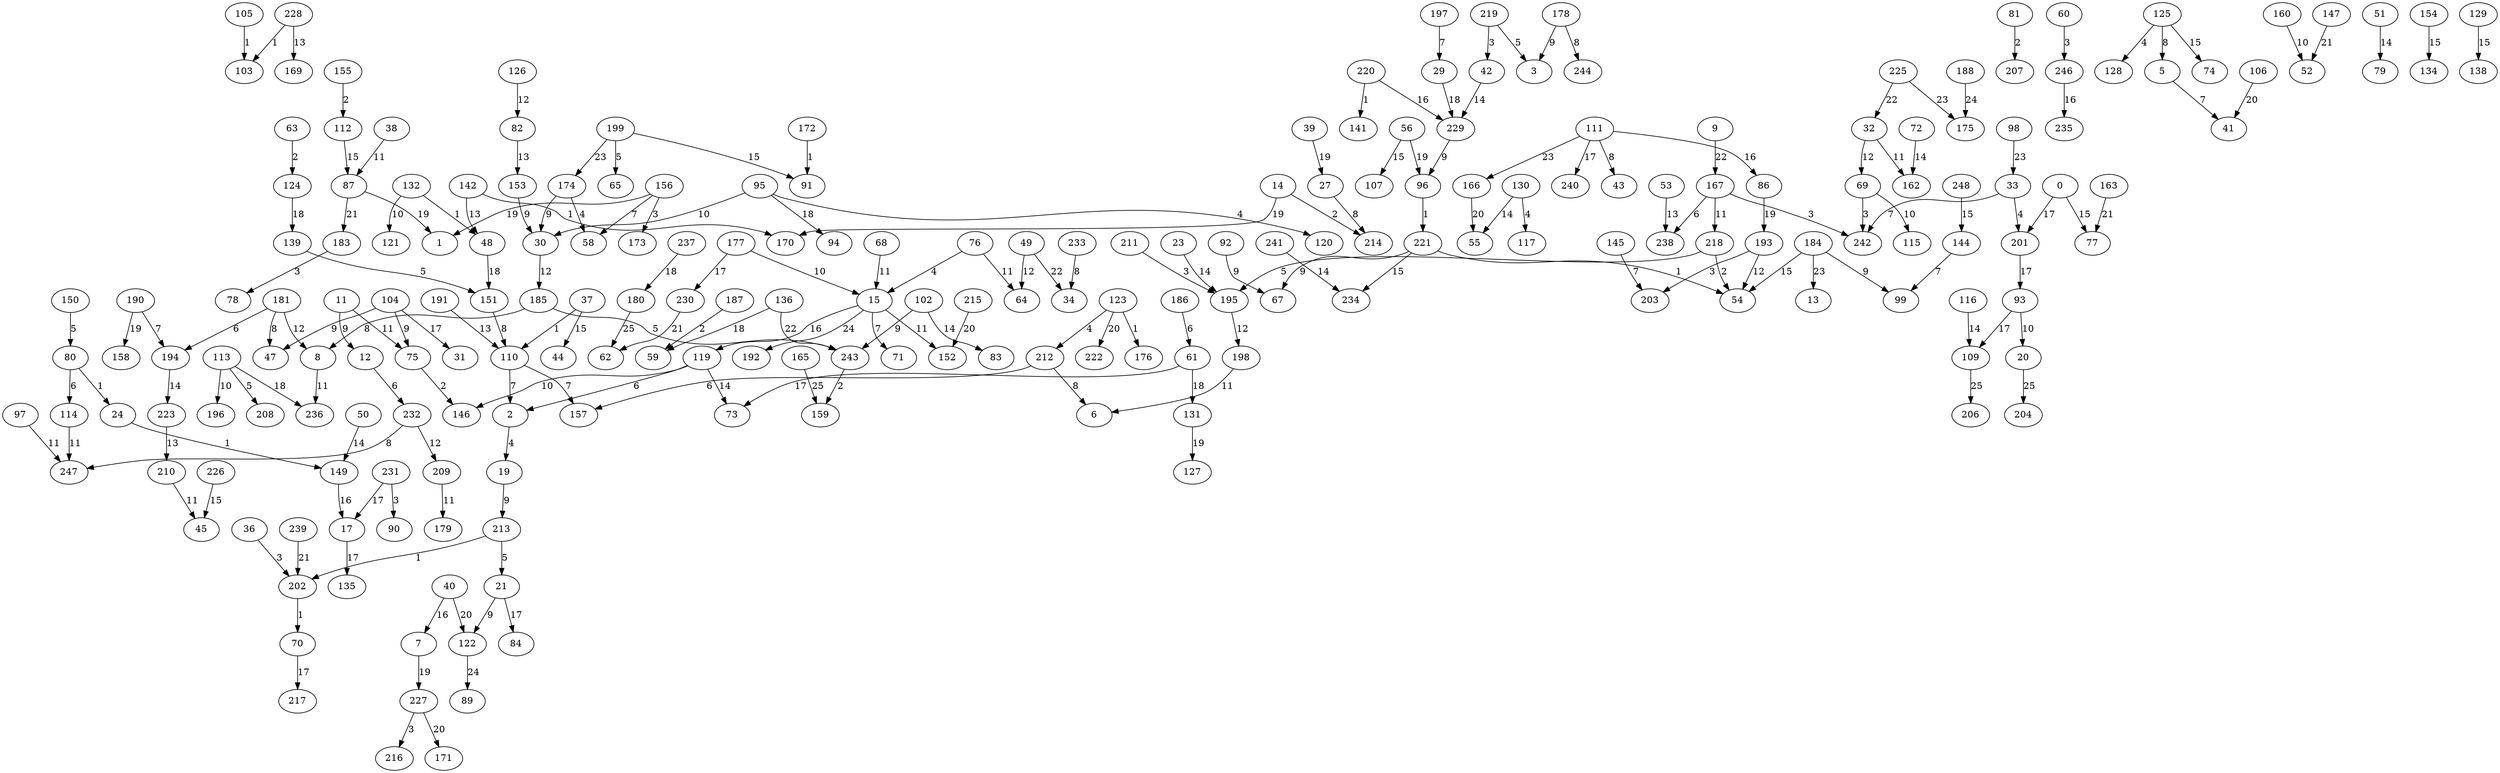 digraph G {
	105 -> 103 [label="1"];
	132 -> 48 [label="1"];
	37 -> 110 [label="1"];
	228 -> 103 [label="1"];
	220 -> 141 [label="1"];
	202 -> 70 [label="1"];
	213 -> 202 [label="1"];
	221 -> 54 [label="1"];
	172 -> 91 [label="1"];
	24 -> 149 [label="1"];
	96 -> 221 [label="1"];
	80 -> 24 [label="1"];
	142 -> 170 [label="1"];
	123 -> 176 [label="1"];
	81 -> 207 [label="2"];
	75 -> 146 [label="2"];
	63 -> 124 [label="2"];
	218 -> 54 [label="2"];
	243 -> 159 [label="2"];
	187 -> 59 [label="2"];
	14 -> 214 [label="2"];
	155 -> 112 [label="2"];
	69 -> 242 [label="3"];
	60 -> 246 [label="3"];
	183 -> 78 [label="3"];
	211 -> 195 [label="3"];
	231 -> 90 [label="3"];
	36 -> 202 [label="3"];
	156 -> 173 [label="3"];
	193 -> 203 [label="3"];
	219 -> 42 [label="3"];
	227 -> 216 [label="3"];
	167 -> 242 [label="3"];
	33 -> 201 [label="4"];
	130 -> 117 [label="4"];
	2 -> 19 [label="4"];
	174 -> 58 [label="4"];
	125 -> 128 [label="4"];
	76 -> 15 [label="4"];
	123 -> 212 [label="4"];
	95 -> 120 [label="4"];
	113 -> 208 [label="5"];
	219 -> 3 [label="5"];
	199 -> 65 [label="5"];
	213 -> 21 [label="5"];
	185 -> 243 [label="5"];
	150 -> 80 [label="5"];
	218 -> 195 [label="5"];
	139 -> 151 [label="5"];
	212 -> 157 [label="6"];
	167 -> 238 [label="6"];
	12 -> 232 [label="6"];
	181 -> 194 [label="6"];
	119 -> 2 [label="6"];
	80 -> 114 [label="6"];
	186 -> 61 [label="6"];
	110 -> 2 [label="7"];
	197 -> 29 [label="7"];
	110 -> 157 [label="7"];
	15 -> 71 [label="7"];
	144 -> 99 [label="7"];
	33 -> 242 [label="7"];
	190 -> 194 [label="7"];
	5 -> 41 [label="7"];
	156 -> 58 [label="7"];
	145 -> 203 [label="7"];
	125 -> 5 [label="8"];
	181 -> 47 [label="8"];
	212 -> 6 [label="8"];
	27 -> 214 [label="8"];
	151 -> 110 [label="8"];
	233 -> 34 [label="8"];
	111 -> 43 [label="8"];
	178 -> 244 [label="8"];
	232 -> 247 [label="8"];
	185 -> 8 [label="8"];
	184 -> 99 [label="9"];
	229 -> 96 [label="9"];
	11 -> 12 [label="9"];
	104 -> 75 [label="9"];
	178 -> 3 [label="9"];
	19 -> 213 [label="9"];
	21 -> 122 [label="9"];
	102 -> 243 [label="9"];
	104 -> 47 [label="9"];
	174 -> 30 [label="9"];
	221 -> 67 [label="9"];
	153 -> 30 [label="9"];
	92 -> 67 [label="9"];
	69 -> 115 [label="10"];
	93 -> 20 [label="10"];
	95 -> 30 [label="10"];
	132 -> 121 [label="10"];
	177 -> 15 [label="10"];
	119 -> 146 [label="10"];
	113 -> 196 [label="10"];
	160 -> 52 [label="10"];
	32 -> 162 [label="11"];
	38 -> 87 [label="11"];
	68 -> 15 [label="11"];
	15 -> 152 [label="11"];
	97 -> 247 [label="11"];
	198 -> 6 [label="11"];
	114 -> 247 [label="11"];
	11 -> 75 [label="11"];
	167 -> 218 [label="11"];
	210 -> 45 [label="11"];
	8 -> 236 [label="11"];
	209 -> 179 [label="11"];
	76 -> 64 [label="11"];
	30 -> 185 [label="12"];
	181 -> 8 [label="12"];
	126 -> 82 [label="12"];
	32 -> 69 [label="12"];
	195 -> 198 [label="12"];
	193 -> 54 [label="12"];
	232 -> 209 [label="12"];
	49 -> 64 [label="12"];
	82 -> 153 [label="13"];
	53 -> 238 [label="13"];
	142 -> 48 [label="13"];
	191 -> 110 [label="13"];
	223 -> 210 [label="13"];
	228 -> 169 [label="13"];
	194 -> 223 [label="14"];
	119 -> 73 [label="14"];
	42 -> 229 [label="14"];
	51 -> 79 [label="14"];
	130 -> 55 [label="14"];
	241 -> 234 [label="14"];
	72 -> 162 [label="14"];
	102 -> 83 [label="14"];
	50 -> 149 [label="14"];
	116 -> 109 [label="14"];
	23 -> 195 [label="14"];
	154 -> 134 [label="15"];
	37 -> 44 [label="15"];
	221 -> 234 [label="15"];
	184 -> 54 [label="15"];
	0 -> 77 [label="15"];
	226 -> 45 [label="15"];
	125 -> 74 [label="15"];
	112 -> 87 [label="15"];
	248 -> 144 [label="15"];
	129 -> 138 [label="15"];
	199 -> 91 [label="15"];
	56 -> 107 [label="15"];
	149 -> 17 [label="16"];
	246 -> 235 [label="16"];
	15 -> 119 [label="16"];
	40 -> 7 [label="16"];
	220 -> 229 [label="16"];
	111 -> 86 [label="16"];
	201 -> 93 [label="17"];
	93 -> 109 [label="17"];
	61 -> 73 [label="17"];
	17 -> 135 [label="17"];
	21 -> 84 [label="17"];
	177 -> 230 [label="17"];
	0 -> 201 [label="17"];
	70 -> 217 [label="17"];
	231 -> 17 [label="17"];
	111 -> 240 [label="17"];
	104 -> 31 [label="17"];
	95 -> 94 [label="18"];
	48 -> 151 [label="18"];
	124 -> 139 [label="18"];
	29 -> 229 [label="18"];
	61 -> 131 [label="18"];
	136 -> 59 [label="18"];
	113 -> 236 [label="18"];
	237 -> 180 [label="18"];
	56 -> 96 [label="19"];
	131 -> 127 [label="19"];
	14 -> 170 [label="19"];
	7 -> 227 [label="19"];
	39 -> 27 [label="19"];
	86 -> 193 [label="19"];
	190 -> 158 [label="19"];
	156 -> 1 [label="19"];
	87 -> 1 [label="19"];
	40 -> 122 [label="20"];
	215 -> 152 [label="20"];
	227 -> 171 [label="20"];
	123 -> 222 [label="20"];
	106 -> 41 [label="20"];
	166 -> 55 [label="20"];
	239 -> 202 [label="21"];
	87 -> 183 [label="21"];
	163 -> 77 [label="21"];
	147 -> 52 [label="21"];
	230 -> 62 [label="21"];
	49 -> 34 [label="22"];
	9 -> 167 [label="22"];
	225 -> 32 [label="22"];
	136 -> 243 [label="22"];
	98 -> 33 [label="23"];
	225 -> 175 [label="23"];
	199 -> 174 [label="23"];
	184 -> 13 [label="23"];
	111 -> 166 [label="23"];
	122 -> 89 [label="24"];
	15 -> 192 [label="24"];
	188 -> 175 [label="24"];
	109 -> 206 [label="25"];
	180 -> 62 [label="25"];
	165 -> 159 [label="25"];
	20 -> 204 [label="25"];
}